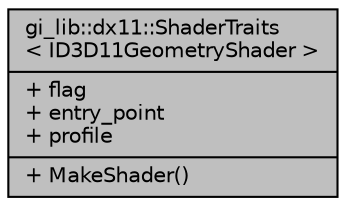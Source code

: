 digraph "gi_lib::dx11::ShaderTraits&lt; ID3D11GeometryShader &gt;"
{
  edge [fontname="Helvetica",fontsize="10",labelfontname="Helvetica",labelfontsize="10"];
  node [fontname="Helvetica",fontsize="10",shape=record];
  Node1 [label="{gi_lib::dx11::ShaderTraits\l\< ID3D11GeometryShader \>\n|+ flag\l+ entry_point\l+ profile\l|+ MakeShader()\l}",height=0.2,width=0.4,color="black", fillcolor="grey75", style="filled", fontcolor="black"];
}
